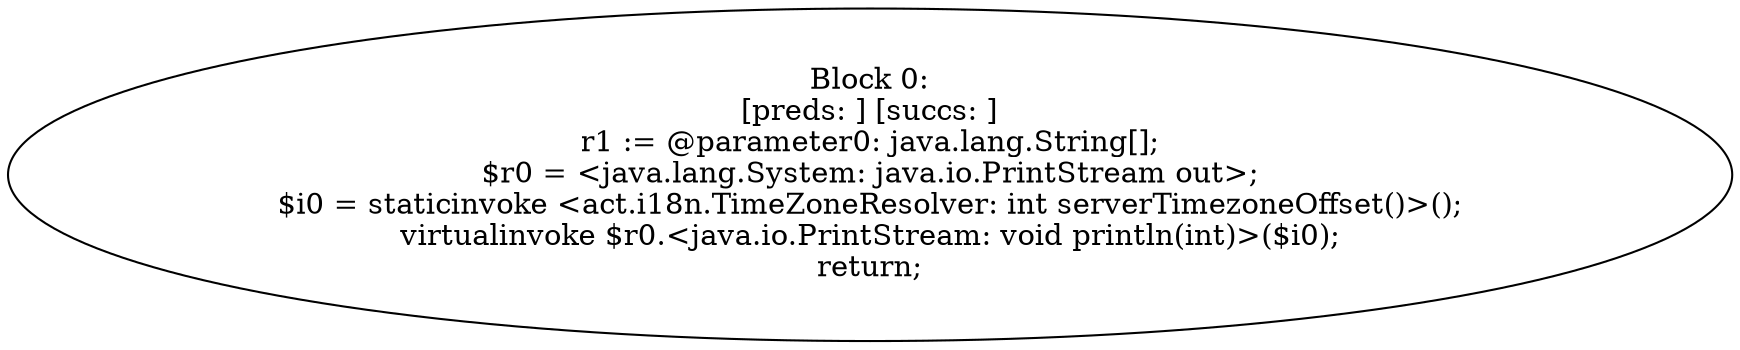 digraph "unitGraph" {
    "Block 0:
[preds: ] [succs: ]
r1 := @parameter0: java.lang.String[];
$r0 = <java.lang.System: java.io.PrintStream out>;
$i0 = staticinvoke <act.i18n.TimeZoneResolver: int serverTimezoneOffset()>();
virtualinvoke $r0.<java.io.PrintStream: void println(int)>($i0);
return;
"
}
